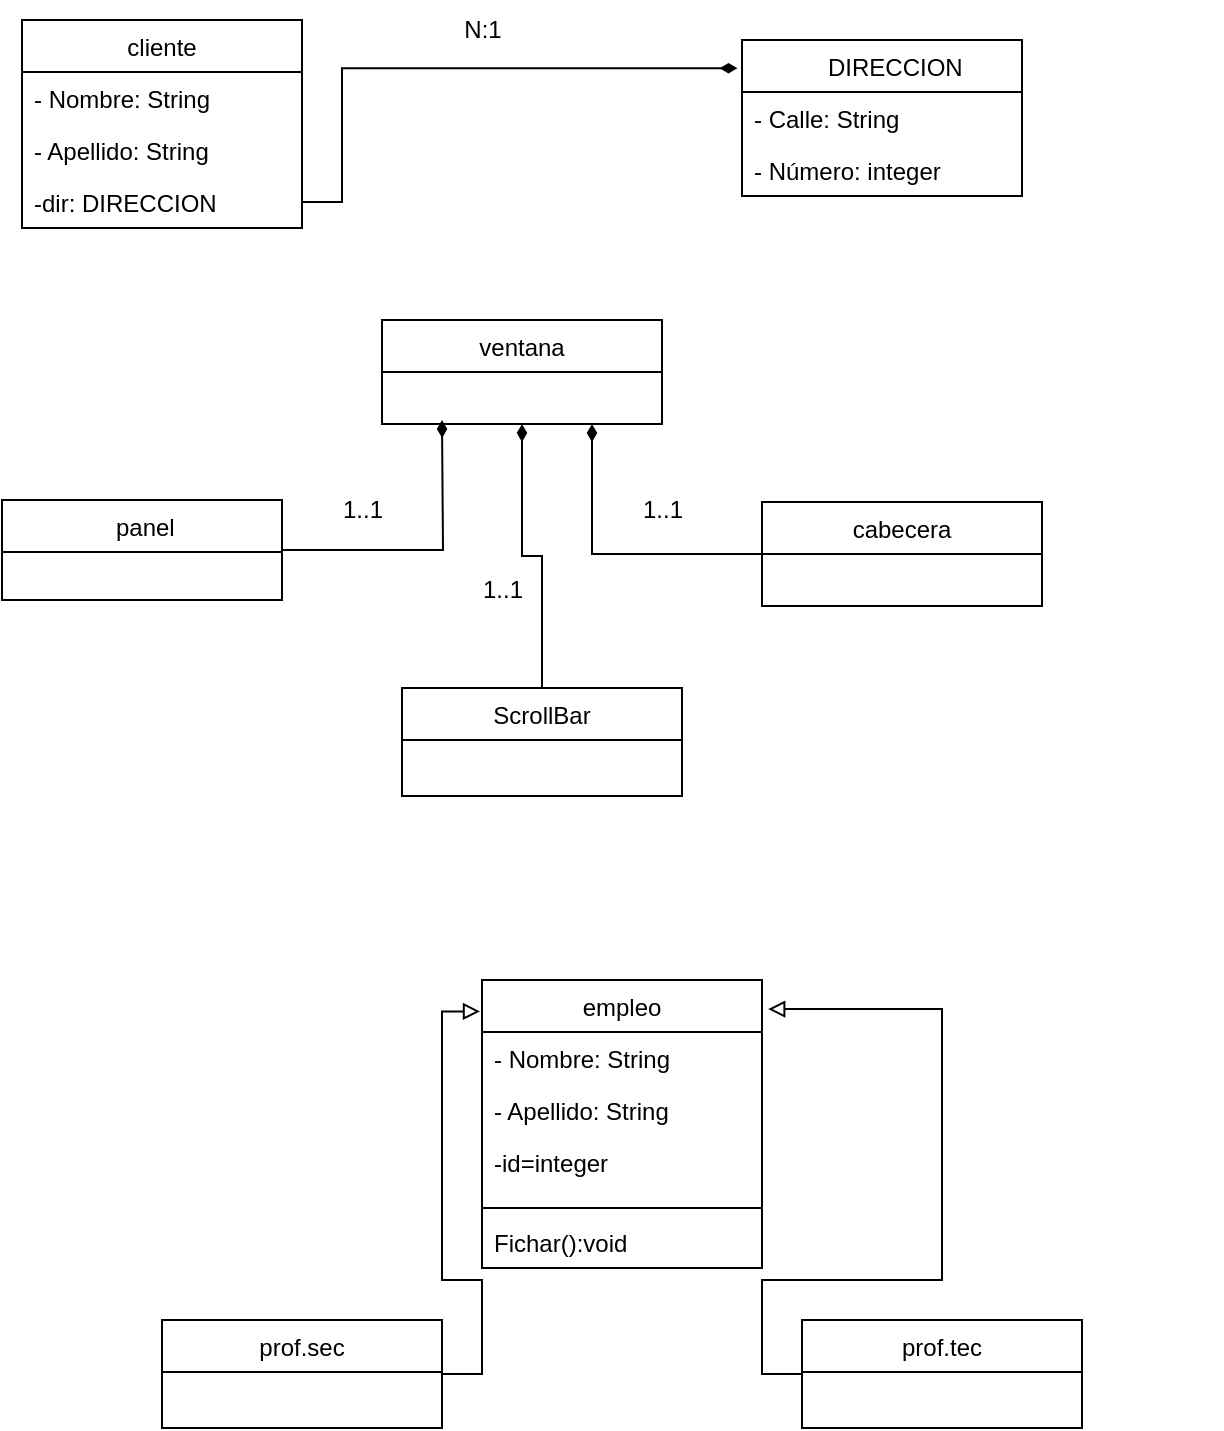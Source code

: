 <mxfile version="20.8.20"><diagram id="C5RBs43oDa-KdzZeNtuy" name="Page-1"><mxGraphModel dx="928" dy="458" grid="1" gridSize="10" guides="1" tooltips="1" connect="1" arrows="1" fold="1" page="1" pageScale="1" pageWidth="1169" pageHeight="827" math="0" shadow="0"><root><mxCell id="WIyWlLk6GJQsqaUBKTNV-0"/><mxCell id="WIyWlLk6GJQsqaUBKTNV-1" parent="WIyWlLk6GJQsqaUBKTNV-0"/><mxCell id="lPxo7FNzEWeKD9BnmKQV-7" style="edgeStyle=orthogonalEdgeStyle;rounded=0;orthogonalLoop=1;jettySize=auto;html=1;exitX=1;exitY=0.5;exitDx=0;exitDy=0;entryX=-0.016;entryY=0.181;entryDx=0;entryDy=0;entryPerimeter=0;endArrow=diamondThin;endFill=1;" edge="1" parent="WIyWlLk6GJQsqaUBKTNV-1" source="lPxo7FNzEWeKD9BnmKQV-36" target="lPxo7FNzEWeKD9BnmKQV-4"><mxGeometry relative="1" as="geometry"><Array as="points"><mxPoint x="280" y="171"/><mxPoint x="280" y="104"/></Array></mxGeometry></mxCell><mxCell id="lPxo7FNzEWeKD9BnmKQV-0" value="cliente" style="swimlane;fontStyle=0;childLayout=stackLayout;horizontal=1;startSize=26;fillColor=none;horizontalStack=0;resizeParent=1;resizeParentMax=0;resizeLast=0;collapsible=1;marginBottom=0;" vertex="1" parent="WIyWlLk6GJQsqaUBKTNV-1"><mxGeometry x="120" y="80" width="140" height="104" as="geometry"/></mxCell><mxCell id="lPxo7FNzEWeKD9BnmKQV-1" value="- Nombre: String" style="text;strokeColor=none;fillColor=none;align=left;verticalAlign=top;spacingLeft=4;spacingRight=4;overflow=hidden;rotatable=0;points=[[0,0.5],[1,0.5]];portConstraint=eastwest;" vertex="1" parent="lPxo7FNzEWeKD9BnmKQV-0"><mxGeometry y="26" width="140" height="26" as="geometry"/></mxCell><mxCell id="lPxo7FNzEWeKD9BnmKQV-2" value="- Apellido: String" style="text;strokeColor=none;fillColor=none;align=left;verticalAlign=top;spacingLeft=4;spacingRight=4;overflow=hidden;rotatable=0;points=[[0,0.5],[1,0.5]];portConstraint=eastwest;" vertex="1" parent="lPxo7FNzEWeKD9BnmKQV-0"><mxGeometry y="52" width="140" height="26" as="geometry"/></mxCell><mxCell id="lPxo7FNzEWeKD9BnmKQV-36" value="-dir: DIRECCION" style="text;strokeColor=none;fillColor=none;align=left;verticalAlign=top;spacingLeft=4;spacingRight=4;overflow=hidden;rotatable=0;points=[[0,0.5],[1,0.5]];portConstraint=eastwest;" vertex="1" parent="lPxo7FNzEWeKD9BnmKQV-0"><mxGeometry y="78" width="140" height="26" as="geometry"/></mxCell><mxCell id="lPxo7FNzEWeKD9BnmKQV-4" value="    DIRECCION" style="swimlane;fontStyle=0;childLayout=stackLayout;horizontal=1;startSize=26;fillColor=none;horizontalStack=0;resizeParent=1;resizeParentMax=0;resizeLast=0;collapsible=1;marginBottom=0;" vertex="1" parent="WIyWlLk6GJQsqaUBKTNV-1"><mxGeometry x="480" y="90" width="140" height="78" as="geometry"/></mxCell><mxCell id="lPxo7FNzEWeKD9BnmKQV-5" value="- Calle: String" style="text;strokeColor=none;fillColor=none;align=left;verticalAlign=top;spacingLeft=4;spacingRight=4;overflow=hidden;rotatable=0;points=[[0,0.5],[1,0.5]];portConstraint=eastwest;" vertex="1" parent="lPxo7FNzEWeKD9BnmKQV-4"><mxGeometry y="26" width="140" height="26" as="geometry"/></mxCell><mxCell id="lPxo7FNzEWeKD9BnmKQV-6" value="- Número: integer" style="text;strokeColor=none;fillColor=none;align=left;verticalAlign=top;spacingLeft=4;spacingRight=4;overflow=hidden;rotatable=0;points=[[0,0.5],[1,0.5]];portConstraint=eastwest;" vertex="1" parent="lPxo7FNzEWeKD9BnmKQV-4"><mxGeometry y="52" width="140" height="26" as="geometry"/></mxCell><mxCell id="lPxo7FNzEWeKD9BnmKQV-8" value="N:1" style="text;html=1;align=center;verticalAlign=middle;resizable=0;points=[];autosize=1;strokeColor=none;fillColor=none;" vertex="1" parent="WIyWlLk6GJQsqaUBKTNV-1"><mxGeometry x="330" y="70" width="40" height="30" as="geometry"/></mxCell><mxCell id="lPxo7FNzEWeKD9BnmKQV-10" value="ventana" style="swimlane;fontStyle=0;childLayout=stackLayout;horizontal=1;startSize=26;fillColor=none;horizontalStack=0;resizeParent=1;resizeParentMax=0;resizeLast=0;collapsible=1;marginBottom=0;" vertex="1" parent="WIyWlLk6GJQsqaUBKTNV-1"><mxGeometry x="300" y="230" width="140" height="52" as="geometry"/></mxCell><mxCell id="lPxo7FNzEWeKD9BnmKQV-29" style="edgeStyle=orthogonalEdgeStyle;rounded=0;orthogonalLoop=1;jettySize=auto;html=1;entryX=0.75;entryY=1;entryDx=0;entryDy=0;endArrow=diamondThin;endFill=1;" edge="1" parent="WIyWlLk6GJQsqaUBKTNV-1" source="lPxo7FNzEWeKD9BnmKQV-14" target="lPxo7FNzEWeKD9BnmKQV-10"><mxGeometry relative="1" as="geometry"/></mxCell><mxCell id="lPxo7FNzEWeKD9BnmKQV-14" value="cabecera" style="swimlane;fontStyle=0;childLayout=stackLayout;horizontal=1;startSize=26;fillColor=none;horizontalStack=0;resizeParent=1;resizeParentMax=0;resizeLast=0;collapsible=1;marginBottom=0;" vertex="1" parent="WIyWlLk6GJQsqaUBKTNV-1"><mxGeometry x="490" y="321" width="140" height="52" as="geometry"/></mxCell><mxCell id="lPxo7FNzEWeKD9BnmKQV-27" style="edgeStyle=orthogonalEdgeStyle;rounded=0;orthogonalLoop=1;jettySize=auto;html=1;endArrow=diamondThin;endFill=1;" edge="1" parent="WIyWlLk6GJQsqaUBKTNV-1" source="lPxo7FNzEWeKD9BnmKQV-18"><mxGeometry relative="1" as="geometry"><mxPoint x="330" y="280" as="targetPoint"/></mxGeometry></mxCell><mxCell id="lPxo7FNzEWeKD9BnmKQV-18" value=" panel" style="swimlane;fontStyle=0;childLayout=stackLayout;horizontal=1;startSize=26;fillColor=none;horizontalStack=0;resizeParent=1;resizeParentMax=0;resizeLast=0;collapsible=1;marginBottom=0;" vertex="1" parent="WIyWlLk6GJQsqaUBKTNV-1"><mxGeometry x="110" y="320" width="140" height="50" as="geometry"/></mxCell><mxCell id="lPxo7FNzEWeKD9BnmKQV-28" style="edgeStyle=orthogonalEdgeStyle;rounded=0;orthogonalLoop=1;jettySize=auto;html=1;entryX=0.5;entryY=1;entryDx=0;entryDy=0;endArrow=diamondThin;endFill=1;" edge="1" parent="WIyWlLk6GJQsqaUBKTNV-1" source="lPxo7FNzEWeKD9BnmKQV-22" target="lPxo7FNzEWeKD9BnmKQV-10"><mxGeometry relative="1" as="geometry"/></mxCell><mxCell id="lPxo7FNzEWeKD9BnmKQV-22" value="ScrollBar" style="swimlane;fontStyle=0;childLayout=stackLayout;horizontal=1;startSize=26;fillColor=none;horizontalStack=0;resizeParent=1;resizeParentMax=0;resizeLast=0;collapsible=1;marginBottom=0;" vertex="1" parent="WIyWlLk6GJQsqaUBKTNV-1"><mxGeometry x="310" y="414" width="140" height="54" as="geometry"/></mxCell><mxCell id="lPxo7FNzEWeKD9BnmKQV-42" value="empleo" style="swimlane;fontStyle=0;childLayout=stackLayout;horizontal=1;startSize=26;fillColor=none;horizontalStack=0;resizeParent=1;resizeParentMax=0;resizeLast=0;collapsible=1;marginBottom=0;" vertex="1" parent="WIyWlLk6GJQsqaUBKTNV-1"><mxGeometry x="350" y="560" width="140" height="144" as="geometry"/></mxCell><mxCell id="lPxo7FNzEWeKD9BnmKQV-43" value="- Nombre: String" style="text;strokeColor=none;fillColor=none;align=left;verticalAlign=top;spacingLeft=4;spacingRight=4;overflow=hidden;rotatable=0;points=[[0,0.5],[1,0.5]];portConstraint=eastwest;" vertex="1" parent="lPxo7FNzEWeKD9BnmKQV-42"><mxGeometry y="26" width="140" height="26" as="geometry"/></mxCell><mxCell id="lPxo7FNzEWeKD9BnmKQV-44" value="- Apellido: String" style="text;strokeColor=none;fillColor=none;align=left;verticalAlign=top;spacingLeft=4;spacingRight=4;overflow=hidden;rotatable=0;points=[[0,0.5],[1,0.5]];portConstraint=eastwest;" vertex="1" parent="lPxo7FNzEWeKD9BnmKQV-42"><mxGeometry y="52" width="140" height="26" as="geometry"/></mxCell><mxCell id="lPxo7FNzEWeKD9BnmKQV-45" value="-id=integer" style="text;strokeColor=none;fillColor=none;align=left;verticalAlign=top;spacingLeft=4;spacingRight=4;overflow=hidden;rotatable=0;points=[[0,0.5],[1,0.5]];portConstraint=eastwest;" vertex="1" parent="lPxo7FNzEWeKD9BnmKQV-42"><mxGeometry y="78" width="140" height="32" as="geometry"/></mxCell><mxCell id="lPxo7FNzEWeKD9BnmKQV-50" value="" style="line;strokeWidth=1;fillColor=none;align=left;verticalAlign=middle;spacingTop=-1;spacingLeft=3;spacingRight=3;rotatable=0;labelPosition=right;points=[];portConstraint=eastwest;strokeColor=inherit;" vertex="1" parent="lPxo7FNzEWeKD9BnmKQV-42"><mxGeometry y="110" width="140" height="8" as="geometry"/></mxCell><mxCell id="lPxo7FNzEWeKD9BnmKQV-51" value="Fichar():void" style="text;strokeColor=none;fillColor=none;align=left;verticalAlign=top;spacingLeft=4;spacingRight=4;overflow=hidden;rotatable=0;points=[[0,0.5],[1,0.5]];portConstraint=eastwest;" vertex="1" parent="lPxo7FNzEWeKD9BnmKQV-42"><mxGeometry y="118" width="140" height="26" as="geometry"/></mxCell><mxCell id="lPxo7FNzEWeKD9BnmKQV-46" value="1..1" style="text;html=1;align=center;verticalAlign=middle;resizable=0;points=[];autosize=1;strokeColor=none;fillColor=none;" vertex="1" parent="WIyWlLk6GJQsqaUBKTNV-1"><mxGeometry x="270" y="310" width="40" height="30" as="geometry"/></mxCell><mxCell id="lPxo7FNzEWeKD9BnmKQV-47" value="1..1" style="text;html=1;align=center;verticalAlign=middle;resizable=0;points=[];autosize=1;strokeColor=none;fillColor=none;" vertex="1" parent="WIyWlLk6GJQsqaUBKTNV-1"><mxGeometry x="340" y="350" width="40" height="30" as="geometry"/></mxCell><mxCell id="lPxo7FNzEWeKD9BnmKQV-48" value="1..1" style="text;html=1;align=center;verticalAlign=middle;resizable=0;points=[];autosize=1;strokeColor=none;fillColor=none;" vertex="1" parent="WIyWlLk6GJQsqaUBKTNV-1"><mxGeometry x="420" y="310" width="40" height="30" as="geometry"/></mxCell><mxCell id="lPxo7FNzEWeKD9BnmKQV-56" style="edgeStyle=orthogonalEdgeStyle;rounded=0;orthogonalLoop=1;jettySize=auto;html=1;entryX=-0.007;entryY=0.109;entryDx=0;entryDy=0;entryPerimeter=0;endArrow=block;endFill=0;" edge="1" parent="WIyWlLk6GJQsqaUBKTNV-1" source="lPxo7FNzEWeKD9BnmKQV-52" target="lPxo7FNzEWeKD9BnmKQV-42"><mxGeometry relative="1" as="geometry"/></mxCell><mxCell id="lPxo7FNzEWeKD9BnmKQV-52" value="prof.sec" style="swimlane;fontStyle=0;childLayout=stackLayout;horizontal=1;startSize=26;fillColor=none;horizontalStack=0;resizeParent=1;resizeParentMax=0;resizeLast=0;collapsible=1;marginBottom=0;" vertex="1" parent="WIyWlLk6GJQsqaUBKTNV-1"><mxGeometry x="190" y="730" width="140" height="54" as="geometry"/></mxCell><mxCell id="lPxo7FNzEWeKD9BnmKQV-57" style="edgeStyle=orthogonalEdgeStyle;rounded=0;orthogonalLoop=1;jettySize=auto;html=1;entryX=1.022;entryY=0.101;entryDx=0;entryDy=0;entryPerimeter=0;endArrow=block;endFill=0;" edge="1" parent="WIyWlLk6GJQsqaUBKTNV-1" source="lPxo7FNzEWeKD9BnmKQV-53" target="lPxo7FNzEWeKD9BnmKQV-42"><mxGeometry relative="1" as="geometry"><Array as="points"><mxPoint x="490" y="757"/><mxPoint x="490" y="710"/><mxPoint x="580" y="710"/><mxPoint x="580" y="575"/></Array></mxGeometry></mxCell><mxCell id="lPxo7FNzEWeKD9BnmKQV-53" value="prof.tec" style="swimlane;fontStyle=0;childLayout=stackLayout;horizontal=1;startSize=26;fillColor=none;horizontalStack=0;resizeParent=1;resizeParentMax=0;resizeLast=0;collapsible=1;marginBottom=0;" vertex="1" parent="WIyWlLk6GJQsqaUBKTNV-1"><mxGeometry x="510" y="730" width="140" height="54" as="geometry"/></mxCell><mxCell id="lPxo7FNzEWeKD9BnmKQV-61" value="&amp;nbsp;" style="text;whiteSpace=wrap;html=1;" vertex="1" parent="WIyWlLk6GJQsqaUBKTNV-1"><mxGeometry x="680" y="510" width="40" height="40" as="geometry"/></mxCell></root></mxGraphModel></diagram></mxfile>